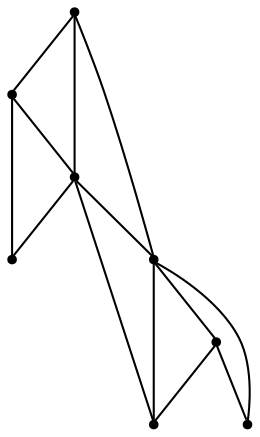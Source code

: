 graph {
  node [shape=point,comment="{\"directed\":false,\"doi\":\"10.1007/978-3-540-24595-7_3\",\"figure\":\"1 (1)\"}"]

  v0 [pos="423.2870684956395,1529.6718756357834"]
  v1 [pos="344.8974893259448,1419.984356562297"]
  v2 [pos="344.8974893259448,1584.4843705495205"]
  v3 [pos="314.51683434774714,1506.171878178915"]
  v4 [pos="235.25209620276163,1435.6718858083095"]
  v5 [pos="282.6359057049419,1661.9218667348232"]
  v6 [pos="282.69841478924417,1737.296883265178"]
  v7 [pos="203.8712521575218,1584.4843705495205"]

  v0 -- v6 [id="-1",pos="423.2870684956395,1529.6718756357834 427.3461527979651,1538.0385557810473 427.3461527979651,1538.0385557810473 427.3461527979651,1538.0385557810473 428.1838253997093,1540.2302265167243 428.1838253997093,1540.2302265167243 428.1838253997093,1540.2302265167243 429.02146620639536,1542.8426583607998 429.02146620639536,1542.8426583607998 429.02146620639536,1542.8426583607998 429.8549736555232,1545.5593585968024 429.8549736555232,1545.5593585968024 429.8549736555232,1545.5593585968024 430.7968068677325,1548.5884825388598 430.7968068677325,1548.5884825388598 430.7968068677325,1548.5884825388598 431.6302825218023,1551.7218748728442 431.6302825218023,1551.7218748728442 431.6302825218023,1551.7218748728442 432.4679551235465,1555.0635496775317 432.4679551235465,1555.0635496775317 432.4679551235465,1555.0635496775317 433.30143077761625,1558.6135069529223 433.30143077761625,1558.6135069529223 433.30143077761625,1558.6135069529223 434.0349109738372,1562.1676603953051 434.0349109738372,1562.1676603953051 434.0349109738372,1562.1676603953051 434.55584120639537,1565.9260272979743 434.55584120639537,1565.9260272979743 434.55584120639537,1565.9260272979743 435.08093659156975,1569.7927316029873 435.08093659156975,1569.7927316029873 435.08093659156975,1569.7927316029873 435.4976744186046,1573.7593809763598 435.4976744186046,1573.7593809763598 435.4976744186046,1573.7593809763598 435.70605922965115,1577.8343677520759 435.70605922965115,1577.8343677520759 435.70605922965115,1577.8343677520759 435.70605922965115,1582.0134957631435 435.70605922965115,1582.0134957631435 435.70605922965115,1582.0134957631435 435.4976744186046,1586.3968372344978 435.4976744186046,1586.3968372344978 435.4976744186046,1586.3968372344978 435.08093659156975,1590.7843748728442 435.08093659156975,1590.7843748728442 435.08093659156975,1590.7843748728442 434.4516488008721,1595.484336217245 434.4516488008721,1595.484336217245 434.4516488008721,1595.484336217245 433.51398074127906,1600.2927621205654 433.51398074127906,1600.2927621205654 433.51398074127906,1600.2927621205654 432.15537790697675,1605.3051471710212 432.15537790697675,1605.3051471710212 432.15537790697675,1605.3051471710212 430.58842205668606,1610.526069005331 430.58842205668606,1610.526069005331 430.58842205668606,1610.526069005331 428.60056322674416,1615.9593423207607 428.60056322674416,1615.9593423207607 428.60056322674416,1615.9593423207607 426.2000999273256,1621.6010252634692 426.2000999273256,1621.6010252634692 426.2000999273256,1621.6010252634692 423.37876544331397,1627.4509906768806 423.37876544331397,1627.4509906768806 423.37876544331397,1627.4509906768806 420.03646893168604,1633.401028315227 420.03646893168604,1633.401028315227 420.03646893168604,1633.401028315227 416.3774618459302,1639.3552621205654 416.3774618459302,1639.3552621205654 416.3774618459302,1639.3552621205654 412.7226199127907,1644.6843942006435 412.7226199127907,1644.6843942006435 412.7226199127907,1644.6843942006435 408.85522801598836,1649.9051888783779 408.85522801598836,1649.9051888783779 408.85522801598836,1649.9051888783779 404.7836164607558,1654.9218972524013 404.7836164607558,1654.9218972524013 404.7836164607558,1654.9218972524013 400.4994867369186,1659.830268224081 400.4994867369186,1659.830268224081 400.4994867369186,1659.830268224081 396.2153570130814,1664.4260883331306 396.2153570130814,1664.4260883331306 396.2153570130814,1664.4260883331306 391.8270666787791,1668.8134988149013 391.8270666787791,1668.8134988149013 391.8270666787791,1668.8134988149013 387.4387445494186,1672.9885578155524 387.4387445494186,1672.9885578155524 387.4387445494186,1672.9885578155524 382.9462300145349,1677.0635445912685 382.9462300145349,1677.0635445912685 382.9462300145349,1677.0635445912685 378.4537154796512,1680.8259805043544 378.4537154796512,1680.8259805043544 378.4537154796512,1680.8259805043544 373.96123273982556,1684.4802061716723 373.96123273982556,1684.4802061716723 373.96123273982556,1684.4802061716723 369.46871820494187,1687.9260222117114 369.46871820494187,1687.9260222117114 369.46871820494187,1687.9260222117114 364.97623546511625,1691.271893183391 364.97623546511625,1691.271893183391 364.97623546511625,1691.271893183391 360.3795285247093,1694.509426752727 360.3795285247093,1694.509426752727 360.3795285247093,1694.509426752727 355.8870457848837,1697.5385506947841 355.8870457848837,1697.5385506947841 355.8870457848837,1697.5385506947841 351.29033884447676,1700.46353340149 351.29033884447676,1700.46353340149 351.29033884447676,1700.46353340149 346.79785610465115,1703.3843199412036 346.79785610465115,1703.3843199412036 346.79785610465115,1703.3843199412036 337.8169921875,1708.8177204132087 337.8169921875,1708.8177204132087 337.8169921875,1708.8177204132087 333.3245094476744,1711.3260110219326 333.3245094476744,1711.3260110219326 333.3245094476744,1711.3260110219326 329.0403797238372,1713.83023262024 329.0403797238372,1713.83023262024 329.0403797238372,1713.83023262024 324.75625,1716.1302407582607 324.75625,1716.1302407582607 324.75625,1716.1302407582607 320.68047329215113,1718.321911493938 320.68047329215113,1718.321911493938 320.68047329215113,1718.321911493938 316.7130859375,1720.5176512400317 316.7130859375,1720.5176512400317 316.7130859375,1720.5176512400317 312.94988644622094,1722.396898269654 312.94988644622094,1722.396898269654 312.94988644622094,1722.396898269654 309.3992051235465,1724.2760181427009 309.3992051235465,1724.2760181427009 309.3992051235465,1724.2760181427009 306.16110101744187,1725.9468555450446 306.16110101744187,1725.9468555450446 306.16110101744187,1725.9468555450446 303.1313817223837,1727.4094104766853 303.1313817223837,1727.4094104766853 303.1313817223837,1727.4094104766853 300.5184002543605,1728.7676970163989 300.5184002543605,1728.7676970163989 300.5184002543605,1728.7676970163989 298.2179642078488,1729.9177010854091 298.2179642078488,1729.9177010854091 298.2179642078488,1729.9177010854091 296.23427053052325,1730.8594226837165 296.23427053052325,1730.8594226837165 296.23427053052325,1730.8594226837165 294.66731468023255,1731.5885384877529 294.66731468023255,1731.5885384877529 294.66731468023255,1731.5885384877529 293.4129042514535,1732.213513056438 293.4129042514535,1732.213513056438 293.4129042514535,1732.213513056438 292.47523619186046,1732.7385425567634 292.47523619186046,1732.7385425567634 292.47523619186046,1732.7385425567634 282.69841478924417,1737.296883265178 282.69841478924417,1737.296883265178 282.69841478924417,1737.296883265178"]
  v7 -- v6 [id="-2",pos="203.8712521575218,1584.4843705495205 205.44655023619185,1596.7384815216071 205.44655023619185,1596.7384815216071 205.44655023619185,1596.7384815216071 205.76327670784883,1600.5010445912685 205.76327670784883,1600.5010445912685 205.76327670784883,1600.5010445912685 206.38838344840116,1608.4385395050056 206.38838344840116,1608.4385395050056 206.38838344840116,1608.4385395050056 206.80513717296512,1612.5135262807216 206.80513717296512,1612.5135262807216 206.80513717296512,1612.5135262807216 207.33023255813953,1616.4801756540942 207.33023255813953,1616.4801756540942 207.33023255813953,1616.4801756540942 207.85116279069769,1620.2427387237556 207.85116279069769,1620.2427387237556 207.85116279069769,1620.2427387237556 208.37209302325581,1623.8968372344978 208.37209302325581,1623.8968372344978 208.37209302325581,1623.8968372344978 209.0013808139535,1627.4509906768806 209.0013808139535,1627.4509906768806 209.0013808139535,1627.4509906768806 209.62648755450581,1630.6885242462165 209.62648755450581,1630.6885242462165 209.62648755450581,1630.6885242462165 210.35996775072675,1633.9260578155524 210.35996775072675,1633.9260578155524 210.35996775072675,1633.9260578155524 212.03110010901162,1639.7760232289638 212.03110010901162,1639.7760232289638 212.03110010901162,1639.7760232289638 213.0729605741279,1642.7010059356696 213.0729605741279,1642.7010059356696 213.0729605741279,1642.7010059356696 214.11900208938954,1645.5176512400317 214.11900208938954,1645.5176512400317 214.11900208938954,1645.5176512400317 215.26920421511628,1648.2343514760341 215.26920421511628,1648.2343514760341 215.26920421511628,1648.2343514760341 216.62779115188954,1651.0551929473884 216.62779115188954,1651.0551929473884 216.62779115188954,1651.0551929473884 217.6696516170058,1653.3552010854091 217.6696516170058,1653.3552010854091 217.6696516170058,1653.3552010854091 218.9240620457849,1655.7551542917895 218.9240620457849,1655.7551542917895 218.9240620457849,1655.7551542917895 220.1784565770349,1658.0551624298103 220.1784565770349,1658.0551624298103 220.1784565770349,1658.0551624298103 221.53704351380813,1660.5593840281176 221.53704351380813,1660.5593840281176 221.53704351380813,1660.5593840281176 223.10399936409883,1663.0676746368415 223.10399936409883,1663.0676746368415 223.10399936409883,1663.0676746368415 224.67095521438952,1665.6802336374926 224.67095521438952,1665.6802336374926 224.67095521438952,1665.6802336374926 226.44629587572675,1668.5010751088466 226.44629587572675,1668.5010751088466 226.44629587572675,1668.5010751088466 228.4299895530523,1671.3177204132087 228.4299895530523,1671.3177204132087 228.4299895530523,1671.3177204132087 230.52204078851744,1674.4509855906176 230.52204078851744,1674.4509855906176 230.52204078851744,1674.4509855906176 232.71411927688953,1677.6927153269457 232.71411927688953,1677.6927153269457 232.71411927688953,1677.6927153269457 235.2229242369186,1681.0343901316332 235.2229242369186,1681.0343901316332 235.2229242369186,1681.0343901316332 237.83590570494187,1684.6884886423754 237.83590570494187,1684.6884886423754 237.83590570494187,1684.6884886423754 240.65727198401163,1688.4510517120368 240.65727198401163,1688.4510517120368 240.65727198401163,1688.4510517120368 243.5786496184593,1692.4177010854091 243.5786496184593,1692.4177010854091 243.5786496184593,1692.4177010854091 246.60836891351744,1696.4926878611254 246.60836891351744,1696.4926878611254 246.60836891351744,1696.4926878611254 256.32684638444766,1709.0260028839118 256.32684638444766,1709.0260028839118 256.32684638444766,1709.0260028839118 259.46075808502906,1713.1009896596279 259.46075808502906,1713.1009896596279 259.46075808502906,1713.1009896596279 262.4904932776163,1717.0718351999926 262.4904932776163,1717.0718351999926 262.4904932776163,1717.0718351999926 265.311843659157,1720.6219196319587 265.311843659157,1720.6219196319587 265.311843659157,1720.6219196319587 267.81648346656976,1723.8593260447192 267.81648346656976,1723.8593260447192 267.81648346656976,1723.8593260447192 270.01272710755813,1726.5760262807216 270.01272710755813,1726.5760262807216 270.01272710755813,1726.5760262807216 271.78806776889536,1728.8718382517504 271.78806776889536,1728.8718382517504 271.78806776889536,1728.8718382517504 273.1466388081395,1730.6468168894457 273.1466388081395,1730.6468168894457 273.1466388081395,1730.6468168894457 282.69841478924417,1737.296883265178 282.69841478924417,1737.296883265178 282.69841478924417,1737.296883265178"]
  v5 -- v2 [id="-6",pos="282.6359057049419,1661.9218667348232 344.8974893259448,1584.4843705495205 344.8974893259448,1584.4843705495205 344.8974893259448,1584.4843705495205"]
  v5 -- v0 [id="-9",pos="282.6359057049419,1661.9218667348232 292.5794285973837,1662.4427000681567 292.5794285973837,1662.4427000681567 292.5794285973837,1662.4427000681567 293.6212890625,1662.1260801951098 293.6212890625,1662.1260801951098 293.6212890625,1662.1260801951098 295.0840525072674,1661.7093880971279 295.0840525072674,1661.7093880971279 295.0840525072674,1661.7093880971279 296.7552007630814,1661.2926959991462 296.7552007630814,1661.2926959991462 296.7552007630814,1661.2926959991462 298.74305959302325,1660.6635252634692 298.74305959302325,1660.6635252634692 298.74305959302325,1660.6635252634692 301.14352289244187,1659.9344094594326 301.14352289244187,1659.9344094594326 301.14352289244187,1659.9344094594326 303.7565043604651,1659.096829096477 303.7565043604651,1659.096829096477 303.7565043604651,1659.096829096477 306.57787063953486,1658.1594308217373 306.57787063953486,1658.1594308217373 306.57787063953486,1658.1594308217373 309.607589934593,1657.1135679880786 309.607589934593,1657.1135679880786 309.607589934593,1657.1135679880786 312.84569404069765,1655.963563919068 312.84569404069765,1655.963563919068 312.84569404069765,1655.963563919068 316.1879905523256,1654.8177560170498 316.1879905523256,1654.8177560170498 316.1879905523256,1654.8177560170498 319.7428052325581,1653.4593423207607 319.7428052325581,1653.4593423207607 319.7428052325581,1653.4593423207607 323.2934547601744,1651.9969145456957 323.2934547601744,1651.9969145456957 323.2934547601744,1651.9969145456957 326.9483284883721,1650.4302183787036 326.9483284883721,1650.4302183787036 326.9483284883721,1650.4302183787036 330.7115279796512,1648.7593809763598 330.7115279796512,1648.7593809763598 330.7115279796512,1648.7593809763598 334.47056231831397,1646.8760649363207 334.47056231831397,1646.8760649363207 334.47056231831397,1646.8760649363207 338.33792242005813,1644.8926766713466 338.33792242005813,1644.8926766713466 338.33792242005813,1644.8926766713466 342.30534156976745,1642.7010059356696 342.30534156976745,1642.7010059356696 342.30534156976745,1642.7010059356696 346.38108648255815,1640.2968565622973 346.38108648255815,1640.2968565622973 346.38108648255815,1640.2968565622973 350.456863190407,1637.6844247182216 350.456863190407,1637.6844247182216 350.456863190407,1637.6844247182216 354.7409929142442,1634.7593148549404 354.7409929142442,1634.7593148549404 354.7409929142442,1634.7593148549404 359.12931504360466,1631.5219084421801 359.12931504360466,1631.5219084421801 359.12931504360466,1631.5219084421801 363.61763263081394,1628.076092402141 363.61763263081394,1628.076092402141 363.61763263081394,1628.076092402141 368.1101471656977,1624.3135293324794 368.1101471656977,1624.3135293324794 368.1101471656977,1624.3135293324794 372.7068223110465,1620.2427387237556 372.7068223110465,1620.2427387237556 372.7068223110465,1620.2427387237556 377.19933684593025,1615.8552010854091 377.19933684593025,1615.8552010854091 377.19933684593025,1615.8552010854091 381.5876589752907,1611.3635222117114 381.5876589752907,1611.3635222117114 381.5876589752907,1611.3635222117114 385.6634038880814,1606.7677021026618 385.6634038880814,1606.7677021026618 385.6634038880814,1606.7677021026618 389.4224382267442,1602.2760232289638 389.4224382267442,1602.2760232289638 389.4224382267442,1602.2760232289638 392.87309229651163,1597.784344355266 392.87309229651163,1597.784344355266 392.87309229651163,1597.784344355266 396.11119640261626,1593.396933873495 396.11119640261626,1593.396933873495 396.11119640261626,1593.396933873495 399.0367232921512,1589.1135374705004 399.0367232921512,1589.1135374705004 399.0367232921512,1589.1135374705004 401.6497047601744,1585.0427468617763 401.6497047601744,1585.0427468617763 401.6497047601744,1585.0427468617763 404.05016805959303,1580.9677600860603 404.05016805959303,1580.9677600860603 404.05016805959303,1580.9677600860603 406.2464117005814,1576.9969145456957 406.2464117005814,1576.9969145456957 406.2464117005814,1576.9969145456957 408.23010537790697,1573.1344064076748 408.23010537790697,1573.1344064076748 408.23010537790697,1573.1344064076748 410.1096066497093,1569.3718433380134 410.1096066497093,1569.3718433380134 410.1096066497093,1569.3718433380134 411.7807549055232,1565.6134764353442 411.7807549055232,1565.6134764353442 411.7807549055232,1565.6134764353442 413.3477107558139,1561.9551817576098 413.3477107558139,1561.9551817576098 413.3477107558139,1561.9551817576098 414.8105059956395,1558.4052244822192 414.8105059956395,1558.4052244822192 414.8105059956395,1558.4052244822192 416.16907703488374,1554.8552672068286 416.16907703488374,1554.8552672068286 416.16907703488374,1554.8552672068286 417.3192950581395,1551.513592402141 417.3192950581395,1551.513592402141 417.3192950581395,1551.513592402141 418.46951308139535,1548.271862665813 418.46951308139535,1548.271862665813 418.46951308139535,1548.271862665813 419.5113735465116,1545.2427387237556 419.5113735465116,1545.2427387237556 419.5113735465116,1545.2427387237556 420.4532067587209,1542.4260934193935 420.4532067587209,1542.4260934193935 420.4532067587209,1542.4260934193935 421.2866824127907,1539.8135344187426 421.2866824127907,1539.8135344187426 421.2866824127907,1539.8135344187426 423.2870684956395,1529.6718756357834 423.2870684956395,1529.6718756357834 423.2870684956395,1529.6718756357834"]
  v2 -- v4 [id="-11",pos="344.8974893259448,1584.4843705495205 334.8914652979651,1582.7427387237556 334.8914652979651,1582.7427387237556 334.8914652979651,1582.7427387237556 332.90360646802327,1581.592734654745 332.90360646802327,1581.592734654745 332.90360646802327,1581.592734654745 327.15668150436045,1578.146918614706 327.15668150436045,1578.146918614706 327.15668150436045,1578.146918614706 323.5018395712209,1576.0593891143806 323.5018395712209,1576.0593891143806 323.5018395712209,1576.0593891143806 319.4260946584302,1573.6552397410082 319.4260946584302,1573.6552397410082 319.4260946584302,1573.6552397410082 315.03777252906974,1570.9385395050056 315.03777252906974,1570.9385395050056 315.03777252906974,1570.9385395050056 310.4410655886628,1568.226035435995 310.4410655886628,1568.226035435995 310.4410655886628,1568.226035435995 305.84439044331396,1565.3010527292895 305.84439044331396,1565.3010527292895 305.84439044331396,1565.3010527292895 301.14352289244187,1562.3760700225837 301.14352289244187,1562.3760700225837 301.14352289244187,1562.3760700225837 296.5468159520349,1559.4510873158779 296.5468159520349,1559.4510873158779 296.5468159520349,1559.4510873158779 292.15852561773255,1556.6302458445239 292.15852561773255,1556.6302458445239 292.15852561773255,1556.6302458445239 287.8785610465116,1553.8094043731696 287.8785610465116,1553.8094043731696 287.8785610465116,1553.8094043731696 283.8027843386628,1551.092704137167 283.8027843386628,1551.092704137167 283.8027843386628,1551.092704137167 280.0395848473837,1548.4843413035082 280.0395848473837,1548.4843413035082 280.0395848473837,1548.4843413035082 276.48893531976745,1545.8719094594326 276.48893531976745,1545.8719094594326 276.48893531976745,1545.8719094594326 273.25083121366276,1543.4677600860603 273.25083121366276,1543.4677600860603 273.25083121366276,1543.4677600860603 270.22111191860466,1541.0676797231044 270.22111191860466,1541.0676797231044 270.22111191860466,1541.0676797231044 267.3997456395349,1538.7676715850837 267.3997456395349,1538.7676715850837 267.3997456395349,1538.7676715850837 262.4904932776163,1534.2759927113857 262.4904932776163,1534.2759927113857 262.4904932776163,1534.2759927113857 260.2942496366279,1531.9801807403571 260.2942496366279,1531.9801807403571 260.2942496366279,1531.9801807403571 258.31055595930235,1529.784313837688 258.31055595930235,1529.784313837688 258.31055595930235,1529.784313837688 256.4310387899709,1527.5926431020107 256.4310387899709,1527.5926431020107 256.4310387899709,1527.5926431020107 254.75989053415697,1525.396903355917 254.75989053415697,1525.396903355917 254.75989053415697,1525.396903355917 253.19293468386627,1523.1010913848884 253.19293468386627,1523.1010913848884 253.19293468386627,1523.1010913848884 251.5217864280523,1520.6968148549404 251.5217864280523,1520.6968148549404 251.5217864280523,1520.6968148549404 250.0590070857558,1518.1927204132087 250.0590070857558,1518.1927204132087 250.0590070857558,1518.1927204132087 248.70042014898254,1515.5801614125576 248.70042014898254,1515.5801614125576 248.70042014898254,1515.5801614125576 247.44602561773254,1512.8635883331306 247.44602561773254,1512.8635883331306 247.44602561773254,1512.8635883331306 246.19163108648254,1510.0427468617763 246.19163108648254,1510.0427468617763 246.19163108648254,1510.0427468617763 245.14560546875,1507.0134957631435 245.14560546875,1507.0134957631435 245.14560546875,1507.0134957631435 244.20792151162792,1503.8802305857346 244.20792151162792,1503.8802305857346 244.20792151162792,1503.8802305857346 243.2660882994186,1500.538555781047 243.2660882994186,1500.538555781047 243.2660882994186,1500.538555781047 242.43259674781976,1496.8843301137294 242.43259674781976,1496.8843301137294 242.43259674781976,1496.8843301137294 241.59494004360465,1493.1218942006435 241.59494004360465,1493.1218942006435 241.59494004360465,1493.1218942006435 240.96981740552326,1489.0469074249274 240.96981740552326,1489.0469074249274 240.96981740552326,1489.0469074249274 240.2363531068314,1484.7677071889248 240.2363531068314,1484.7677071889248 240.2363531068314,1484.7677071889248 239.61123046875,1480.1718870798752 239.61123046875,1480.1718870798752 239.61123046875,1480.1718870798752 239.08613508357558,1475.4677295684821 239.08613508357558,1475.4677295684821 239.08613508357558,1475.4677295684821 238.56520485101743,1470.663499832154 238.56520485101743,1470.663499832154 238.56520485101743,1470.663499832154 238.14846702398256,1465.8593972524013 238.14846702398256,1465.8593972524013 238.14846702398256,1465.8593972524013 237.7317132994186,1460.9510262807216 237.7317132994186,1460.9510262807216 237.7317132994186,1460.9510262807216 237.31081031976743,1456.355206171672 237.31081031976743,1456.355206171672 237.31081031976743,1456.355206171672 236.99824900072673,1451.9676685333259 236.99824900072673,1451.9676685333259 236.99824900072673,1451.9676685333259 236.7898800872093,1447.8926817576096 236.7898800872093,1447.8926817576096 236.7898800872093,1447.8926817576096 235.25209620276163,1435.6718858083095 235.25209620276163,1435.6718858083095 235.25209620276163,1435.6718858083095"]
  v6 -- v5 [id="-13",pos="282.69841478924417,1737.296883265178 282.6359057049419,1661.9218667348232 282.6359057049419,1661.9218667348232 282.6359057049419,1661.9218667348232"]
  v1 -- v2 [id="-35",pos="344.8974893259448,1419.984356562297 351.81543422965115,1428.8844267527268 351.81543422965115,1428.8844267527268 351.81543422965115,1428.8844267527268 353.27822946947674,1431.076097488404 353.27822946947674,1431.076097488404 353.27822946947674,1431.076097488404 354.6368005087209,1433.5843880971279 354.6368005087209,1433.5843880971279 354.6368005087209,1433.5843880971279 356.09956395348837,1436.1968199412033 356.09956395348837,1436.1968199412033 356.09956395348837,1436.1968199412033 357.66651980377907,1438.9093240102138 357.66651980377907,1438.9093240102138 357.66651980377907,1438.9093240102138 359.12931504360466,1441.9385751088466 359.12931504360466,1441.9385751088466 359.12931504360466,1441.9385751088466 360.48372093023255,1445.0760364532478 360.48372093023255,1445.0760364532478 360.48372093023255,1445.0760364532478 361.946484375,1448.3135700225837 361.946484375,1448.3135700225837 361.946484375,1448.3135700225837 363.2008948037791,1451.8635272979743 363.2008948037791,1451.8635272979743 363.2008948037791,1451.8635272979743 364.45530523255815,1455.517752965292 364.45530523255815,1455.517752965292 364.45530523255815,1455.517752965292 365.6054914607558,1459.592739741008 365.6054914607558,1459.592739741008 365.6054914607558,1459.592739741008 366.6473519258721,1463.8760089874274 366.6473519258721,1463.8760089874274 366.6473519258721,1463.8760089874274 367.48502452761625,1468.4718290964768 367.48502452761625,1468.4718290964768 367.48502452761625,1468.4718290964768 368.3226653343023,1473.484341303508 368.3226653343023,1473.484341303508 368.3226653343023,1473.484341303508 368.8435955668605,1478.8136005401618 368.8435955668605,1478.8136005401618 368.8435955668605,1478.8136005401618 369.2603651889535,1484.5552285512294 369.2603651889535,1484.5552285512294 369.2603651889535,1484.5552285512294 369.3645257994186,1490.5093351999924 369.3645257994186,1490.5093351999924 369.3645257994186,1490.5093351999924 369.2603651889535,1496.1510181427009 369.2603651889535,1496.1510181427009 369.2603651889535,1496.1510181427009 368.9477879723837,1501.6885598500576 368.9477879723837,1501.6885598500576 368.9477879723837,1501.6885598500576 368.42685773982555,1507.0134957631435 368.42685773982555,1507.0134957631435 368.42685773982555,1507.0134957631435 367.6934093386628,1512.23848660787 367.6934093386628,1512.23848660787 367.6934093386628,1512.23848660787 366.96409429505815,1517.1468575795498 366.96409429505815,1517.1468575795498 366.96409429505815,1517.1468575795498 366.02226108284884,1521.8468189239509 366.02226108284884,1521.8468189239509 366.02226108284884,1521.8468189239509 364.97623546511625,1526.4427661895759 364.97623546511625,1526.4427661895759 364.97623546511625,1526.4427661895759 363.934375,1530.726035435995 363.934375,1530.726035435995 363.934375,1530.726035435995 362.78415697674416,1534.905163447063 362.78415697674416,1534.905163447063 362.78415697674416,1534.905163447063 361.5297465479651,1538.8718128204353 361.5297465479651,1538.8718128204353 361.5297465479651,1538.8718128204353 360.1711755087209,1542.7385171254482 360.1711755087209,1542.7385171254482 360.1711755087209,1542.7385171254482 358.91676507994185,1546.4968840281176 358.91676507994185,1546.4968840281176 358.91676507994185,1546.4968840281176 357.55816224563955,1550.155178705852 357.55816224563955,1550.155178705852 357.55816224563955,1550.155178705852 356.09956395348837,1553.705263137818 356.09956395348837,1553.705263137818 356.09956395348837,1553.705263137818 354.7409929142442,1557.0468107859301 354.7409929142442,1557.0468107859301 354.7409929142442,1557.0468107859301 353.38239007994184,1560.1802031199145 353.38239007994184,1560.1802031199145 353.38239007994184,1560.1802031199145 352.1280114462209,1563.2093270619716 352.1280114462209,1563.2093270619716 352.1280114462209,1563.2093270619716 350.87360101744184,1565.9260272979743 350.87360101744184,1565.9260272979743 350.87360101744184,1565.9260272979743 349.8275753997093,1568.3301766713466 349.8275753997093,1568.3301766713466 349.8275753997093,1568.3301766713466 348.78571493459305,1570.5218474070239 348.78571493459305,1570.5218474070239 348.78571493459305,1570.5218474070239 347.94804233284884,1572.2968260447192 347.94804233284884,1572.2968260447192 347.94804233284884,1572.2968260447192 347.21875908430235,1573.8635222117114 347.21875908430235,1573.8635222117114 347.21875908430235,1573.8635222117114 346.6936636991279,1574.90938504537 346.6936636991279,1574.90938504537 346.6936636991279,1574.90938504537 344.8974893259448,1584.4843705495205 344.8974893259448,1584.4843705495205 344.8974893259448,1584.4843705495205"]
  v2 -- v0 [id="-38",pos="344.8974893259448,1584.4843705495205 423.2870684956395,1529.6718756357834 423.2870684956395,1529.6718756357834 423.2870684956395,1529.6718756357834"]
  v5 -- v7 [id="-41",pos="282.6359057049419,1661.9218667348232 203.8712521575218,1584.4843705495205 203.8712521575218,1584.4843705495205 203.8712521575218,1584.4843705495205"]
  v2 -- v3 [id="-49",pos="344.8974893259448,1584.4843705495205 314.51683434774714,1506.171878178915 314.51683434774714,1506.171878178915 314.51683434774714,1506.171878178915"]
  v3 -- v1 [id="-52",pos="314.51683434774714,1506.171878178915 344.8974893259448,1419.984356562297 344.8974893259448,1419.984356562297 344.8974893259448,1419.984356562297"]
  v3 -- v4 [id="-53",pos="314.51683434774714,1506.171878178915 235.25209620276163,1435.6718858083095 235.25209620276163,1435.6718858083095 235.25209620276163,1435.6718858083095"]
  v4 -- v5 [id="-5",pos="235.25209620276163,1435.6718858083095 230.73042559956394,1445.4927285512294 230.73042559956394,1445.4927285512294 230.73042559956394,1445.4927285512294 229.05927734374998,1448.7302621205654 229.05927734374998,1448.7302621205654 229.05927734374998,1448.7302621205654 227.2839366824128,1452.280219395956 227.2839366824128,1452.280219395956 227.2839366824128,1452.280219395956 225.29607785247092,1456.146923700969 225.29607785247092,1456.146923700969 225.29607785247092,1456.146923700969 221.53704351380813,1464.2927010854091 221.53704351380813,1464.2927010854091 221.53704351380813,1464.2927010854091 219.76171875,1468.4718290964768 219.76171875,1468.4718290964768 219.76171875,1468.4718290964768 218.09057049418604,1472.546815872193 218.09057049418604,1472.546815872193 218.09057049418604,1472.546815872193 216.52361464389534,1476.5135924021408 216.52361464389534,1476.5135924021408 216.52361464389534,1476.5135924021408 215.16502770712208,1480.3801695505783 215.16502770712208,1480.3801695505783 215.16502770712208,1480.3801695505783 214.01480968386628,1484.1385364532478 214.01480968386628,1484.1385364532478 214.01480968386628,1484.1385364532478 212.9687840661337,1487.6926898956306 212.9687840661337,1487.6926898956306 212.9687840661337,1487.6926898956306 212.23948492005815,1491.2426471710212 212.23948492005815,1491.2426471710212 212.23948492005815,1491.2426471710212 211.61019712936047,1494.6885903676357 211.61019712936047,1494.6885903676357 211.61019712936047,1494.6885903676357 211.1934434047965,1498.0302651723232 211.1934434047965,1498.0302651723232 211.1934434047965,1498.0302651723232 210.98507449127908,1501.2676715850837 210.98507449127908,1501.2676715850837 210.98507449127908,1501.2676715850837 210.98507449127908,1504.6135425567634 210.98507449127908,1504.6135425567634 210.98507449127908,1504.6135425567634 211.08926689680231,1507.8510761260993 211.08926689680231,1507.8510761260993 211.08926689680231,1507.8510761260993 211.401828215843,1511.1927509307868 211.401828215843,1511.1927509307868 211.401828215843,1511.1927509307868 211.92692360101745,1514.5344257354743 211.92692360101745,1514.5344257354743 211.92692360101745,1514.5344257354743 212.656222747093,1517.8761005401618 212.656222747093,1517.8761005401618 212.656222747093,1517.8761005401618 213.2813453851744,1520.6968148549404 213.2813453851744,1520.6968148549404 213.2813453851744,1520.6968148549404 214.01480968386628,1523.413515090943 214.01480968386628,1523.413515090943 214.01480968386628,1523.413515090943 214.95665879360465,1526.2343565622973 214.95665879360465,1526.2343565622973 214.95665879360465,1526.2343565622973 215.89432685319767,1529.2634805043544 215.89432685319767,1529.2634805043544 215.89432685319767,1529.2634805043544 217.04454487645347,1532.2927316029873 217.04454487645347,1532.2927316029873 217.04454487645347,1532.2927316029873 218.29893940770347,1535.4259967803962 218.29893940770347,1535.4259967803962 218.29893940770347,1535.4259967803962 219.65752634447674,1538.7676715850837 219.65752634447674,1538.7676715850837 219.65752634447674,1538.7676715850837 221.22448219476743,1542.2134876251228 221.22448219476743,1542.2134876251228 221.22448219476743,1542.2134876251228 222.9998069585756,1545.8719094594326 222.9998069585756,1545.8719094594326 222.9998069585756,1545.8719094594326 224.87932412790698,1549.6301492055263 224.87932412790698,1549.6301492055263 224.87932412790698,1549.6301492055263 226.96722610828488,1553.705263137818 226.96722610828488,1553.705263137818 226.96722610828488,1553.705263137818 229.16345385174418,1557.8843911488857 229.16345385174418,1557.8843911488857 229.16345385174418,1557.8843911488857 231.56808230377908,1562.3760700225837 231.56808230377908,1562.3760700225837 231.56808230377908,1562.3760700225837 234.17689861918603,1567.0760313669848 234.17689861918603,1567.0760313669848 234.17689861918603,1567.0760313669848 236.99824900072673,1571.880261103313 236.99824900072673,1571.880261103313 236.99824900072673,1571.880261103313 239.9237917877907,1576.9969145456957 239.9237917877907,1576.9969145456957 239.9237917877907,1576.9969145456957 243.05771938590115,1582.3260466257739 243.05771938590115,1582.3260466257739 243.05771938590115,1582.3260466257739 246.29580759447674,1587.7552509307868 246.29580759447674,1587.7552509307868 246.29580759447674,1587.7552509307868 249.63810410610463,1593.292665481568 249.63810410610463,1593.292665481568 249.63810410610463,1593.292665481568 252.98456577034884,1598.9343484242763 252.98456577034884,1598.9343484242763 252.98456577034884,1598.9343484242763 259.87751180959305,1610.2135181427009 259.87751180959305,1610.2135181427009 259.87751180959305,1610.2135181427009 263.21979242369184,1615.542650222779 263.21979242369184,1615.542650222779 263.21979242369184,1615.542650222779 266.4620616824128,1620.7635720570888 266.4620616824128,1620.7635720570888 266.4620616824128,1620.7635720570888 269.4876317223837,1625.671815872193 269.4876317223837,1625.671815872193 269.4876317223837,1625.671815872193 272.30899800145346,1630.0593535105395 272.30899800145346,1630.0593535105395 272.30899800145346,1630.0593535105395 274.81778706395346,1634.030199050904 274.81778706395346,1634.030199050904 274.81778706395346,1634.030199050904 277.00986555232555,1637.5801563262946 277.00986555232555,1637.5801563262946 277.00986555232555,1637.5801563262946 278.89353197674416,1640.4009977976489 278.89353197674416,1640.4009977976489 278.89353197674416,1640.4009977976489 280.35632721656975,1642.8051471710212 280.35632721656975,1642.8051471710212 280.35632721656975,1642.8051471710212 281.50234829215117,1644.580252965292 281.50234829215117,1644.580252965292 281.50234829215117,1644.580252965292 282.6359057049419,1661.9218667348232 282.6359057049419,1661.9218667348232 282.6359057049419,1661.9218667348232"]
}